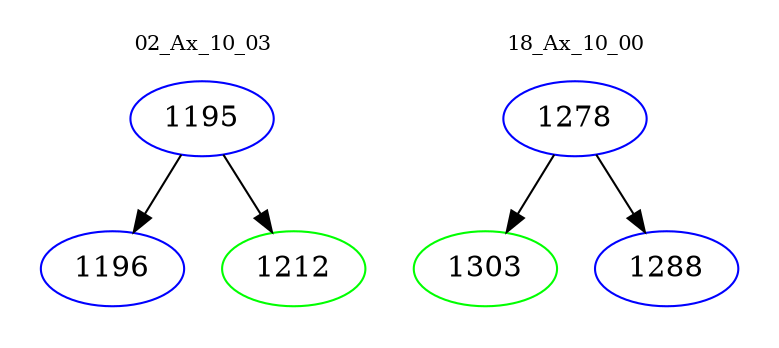 digraph{
subgraph cluster_0 {
color = white
label = "02_Ax_10_03";
fontsize=10;
T0_1195 [label="1195", color="blue"]
T0_1195 -> T0_1196 [color="black"]
T0_1196 [label="1196", color="blue"]
T0_1195 -> T0_1212 [color="black"]
T0_1212 [label="1212", color="green"]
}
subgraph cluster_1 {
color = white
label = "18_Ax_10_00";
fontsize=10;
T1_1278 [label="1278", color="blue"]
T1_1278 -> T1_1303 [color="black"]
T1_1303 [label="1303", color="green"]
T1_1278 -> T1_1288 [color="black"]
T1_1288 [label="1288", color="blue"]
}
}
